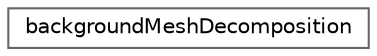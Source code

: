digraph "Graphical Class Hierarchy"
{
 // LATEX_PDF_SIZE
  bgcolor="transparent";
  edge [fontname=Helvetica,fontsize=10,labelfontname=Helvetica,labelfontsize=10];
  node [fontname=Helvetica,fontsize=10,shape=box,height=0.2,width=0.4];
  rankdir="LR";
  Node0 [id="Node000000",label="backgroundMeshDecomposition",height=0.2,width=0.4,color="grey40", fillcolor="white", style="filled",URL="$classFoam_1_1backgroundMeshDecomposition.html",tooltip="Store a background polyMesh to use for the decomposition of space and queries for parallel conformalV..."];
}
